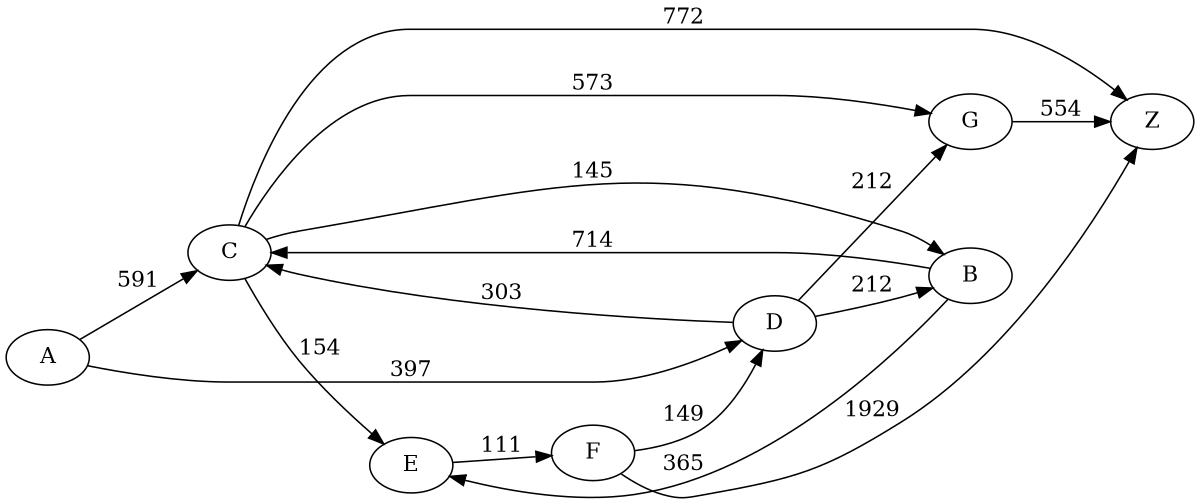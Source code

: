 digraph G {
	rankdir=LR size="8,5"
	A
	C
	A -> C [label=591]
	A
	D
	A -> D [label=397]
	C
	Z
	C -> Z [label=772]
	C
	E
	C -> E [label=154]
	C
	G
	C -> G [label=573]
	C
	B
	C -> B [label=145]
	D
	B
	D -> B [label=212]
	D
	C
	D -> C [label=303]
	D
	G
	D -> G [label=212]
	B
	C
	B -> C [label=714]
	B
	E
	B -> E [label=365]
	E
	F
	E -> F [label=111]
	F
	Z
	F -> Z [label=1929]
	F
	D
	F -> D [label=149]
	G
	Z
	G -> Z [label=554]
}
